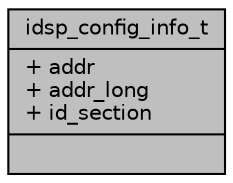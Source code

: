 digraph "idsp_config_info_t"
{
 // INTERACTIVE_SVG=YES
 // LATEX_PDF_SIZE
  bgcolor="transparent";
  edge [fontname="Helvetica",fontsize="10",labelfontname="Helvetica",labelfontsize="10"];
  node [fontname="Helvetica",fontsize="10",shape=record];
  Node1 [label="{idsp_config_info_t\n|+ addr\l+ addr_long\l+ id_section\l|}",height=0.2,width=0.4,color="black", fillcolor="grey75", style="filled", fontcolor="black",tooltip=" "];
}

